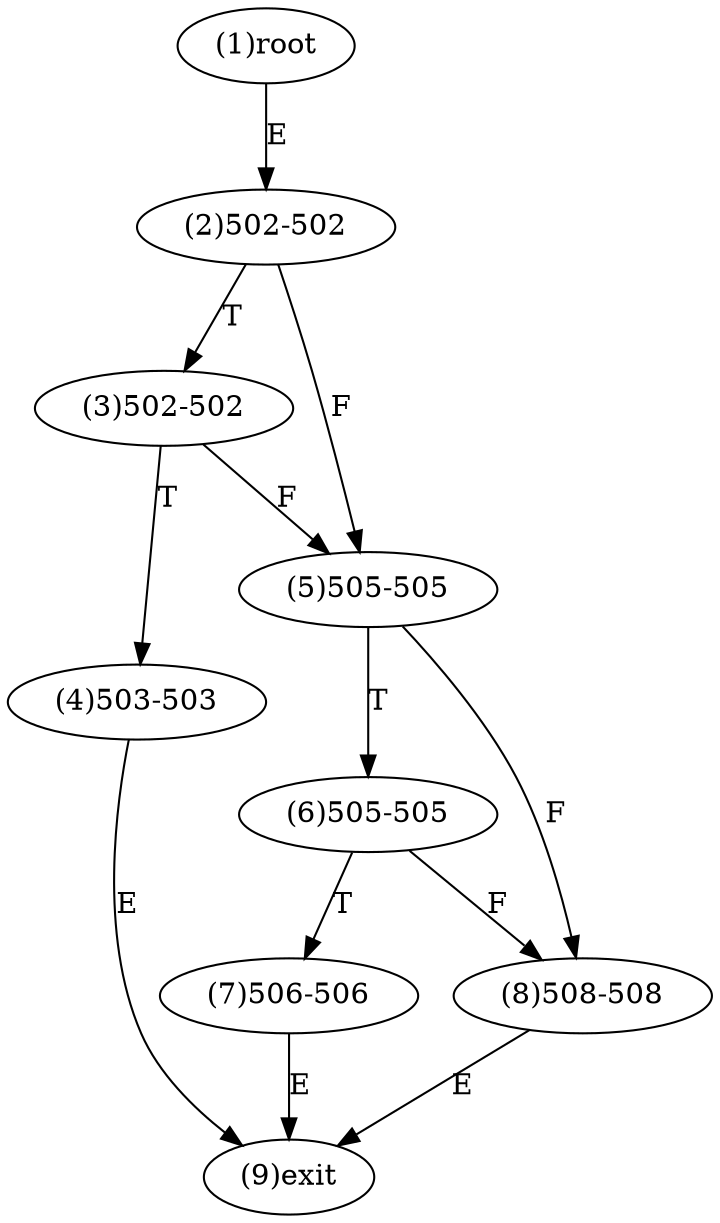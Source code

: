digraph "" { 
1[ label="(1)root"];
2[ label="(2)502-502"];
3[ label="(3)502-502"];
4[ label="(4)503-503"];
5[ label="(5)505-505"];
6[ label="(6)505-505"];
7[ label="(7)506-506"];
8[ label="(8)508-508"];
9[ label="(9)exit"];
1->2[ label="E"];
2->5[ label="F"];
2->3[ label="T"];
3->5[ label="F"];
3->4[ label="T"];
4->9[ label="E"];
5->8[ label="F"];
5->6[ label="T"];
6->8[ label="F"];
6->7[ label="T"];
7->9[ label="E"];
8->9[ label="E"];
}